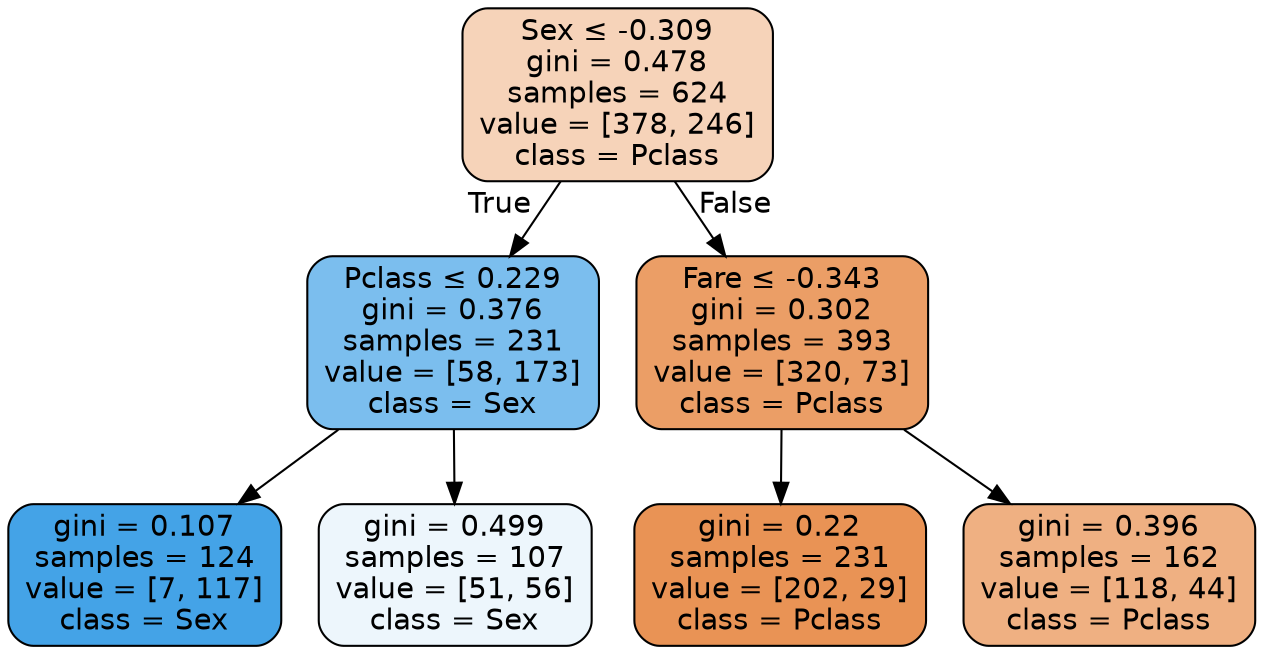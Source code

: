 digraph Tree {
node [shape=box, style="filled, rounded", color="black", fontname=helvetica] ;
edge [fontname=helvetica] ;
0 [label=<Sex &le; -0.309<br/>gini = 0.478<br/>samples = 624<br/>value = [378, 246]<br/>class = Pclass>, fillcolor="#e5813959"] ;
1 [label=<Pclass &le; 0.229<br/>gini = 0.376<br/>samples = 231<br/>value = [58, 173]<br/>class = Sex>, fillcolor="#399de5aa"] ;
0 -> 1 [labeldistance=2.5, labelangle=45, headlabel="True"] ;
2 [label=<gini = 0.107<br/>samples = 124<br/>value = [7, 117]<br/>class = Sex>, fillcolor="#399de5f0"] ;
1 -> 2 ;
3 [label=<gini = 0.499<br/>samples = 107<br/>value = [51, 56]<br/>class = Sex>, fillcolor="#399de517"] ;
1 -> 3 ;
4 [label=<Fare &le; -0.343<br/>gini = 0.302<br/>samples = 393<br/>value = [320, 73]<br/>class = Pclass>, fillcolor="#e58139c5"] ;
0 -> 4 [labeldistance=2.5, labelangle=-45, headlabel="False"] ;
5 [label=<gini = 0.22<br/>samples = 231<br/>value = [202, 29]<br/>class = Pclass>, fillcolor="#e58139da"] ;
4 -> 5 ;
6 [label=<gini = 0.396<br/>samples = 162<br/>value = [118, 44]<br/>class = Pclass>, fillcolor="#e58139a0"] ;
4 -> 6 ;
}
